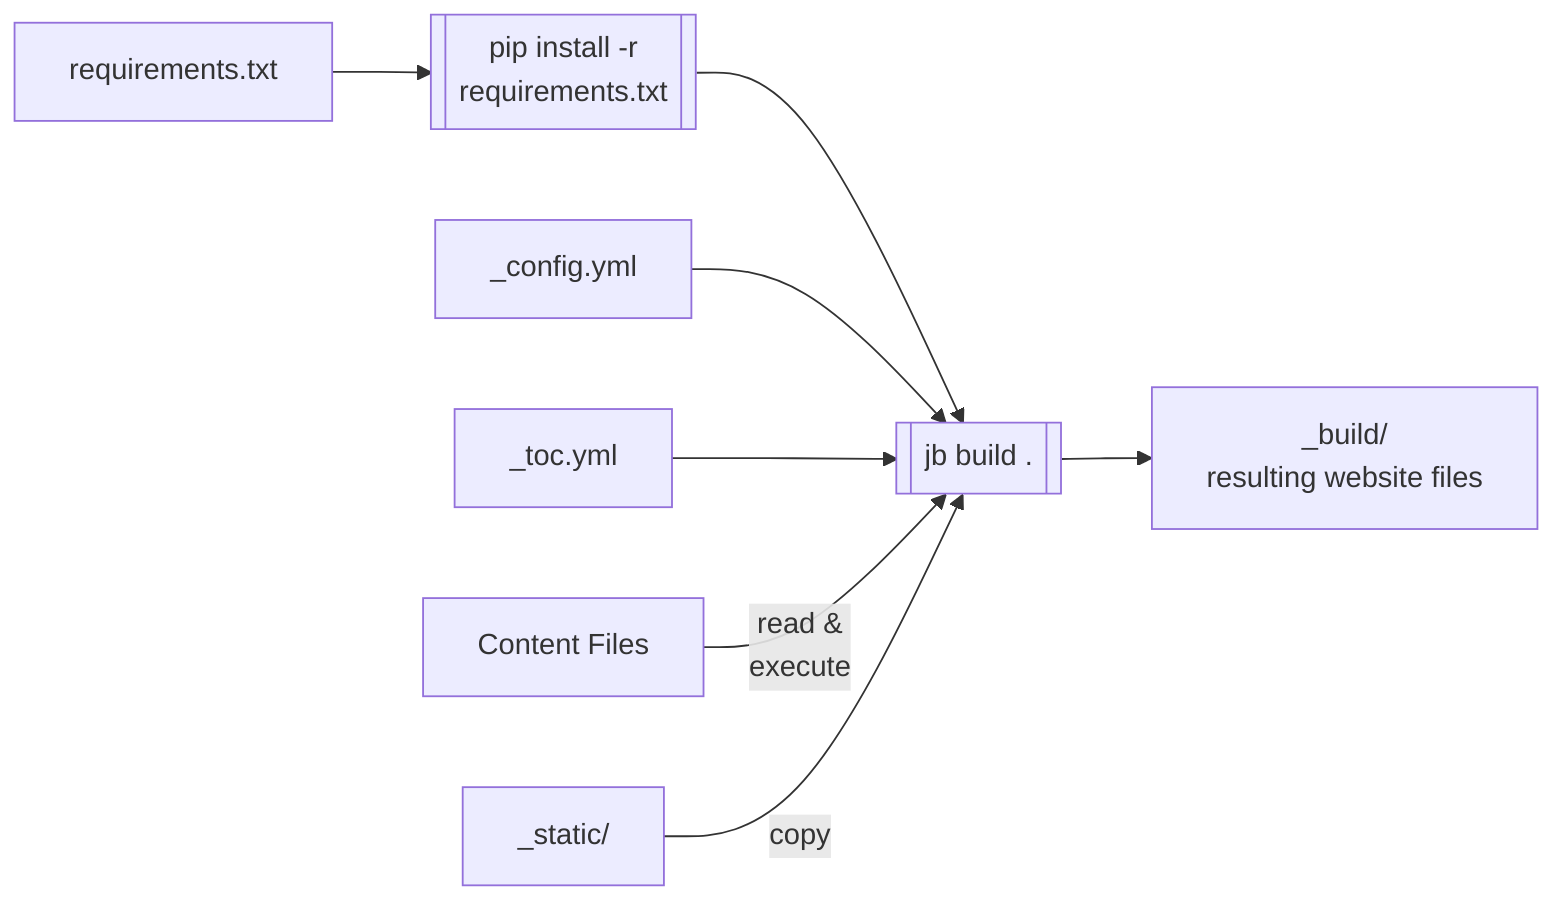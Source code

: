 flowchart LR
        req[requirements.txt] --> installation[["pip&nbsp;install&nbsp;-r<br>requirements.txt"]]
        installation --> jb[["jb build ."]]
        config["_config.yml"] --> jb
        toc["_toc.yml"] --> jb
        content["Content&nbsp;Files"] -- "read &<br>execute" --> jb
        static["_static/"] -- copy --> jb
        jb --> build["_build/<br>resulting website files"]